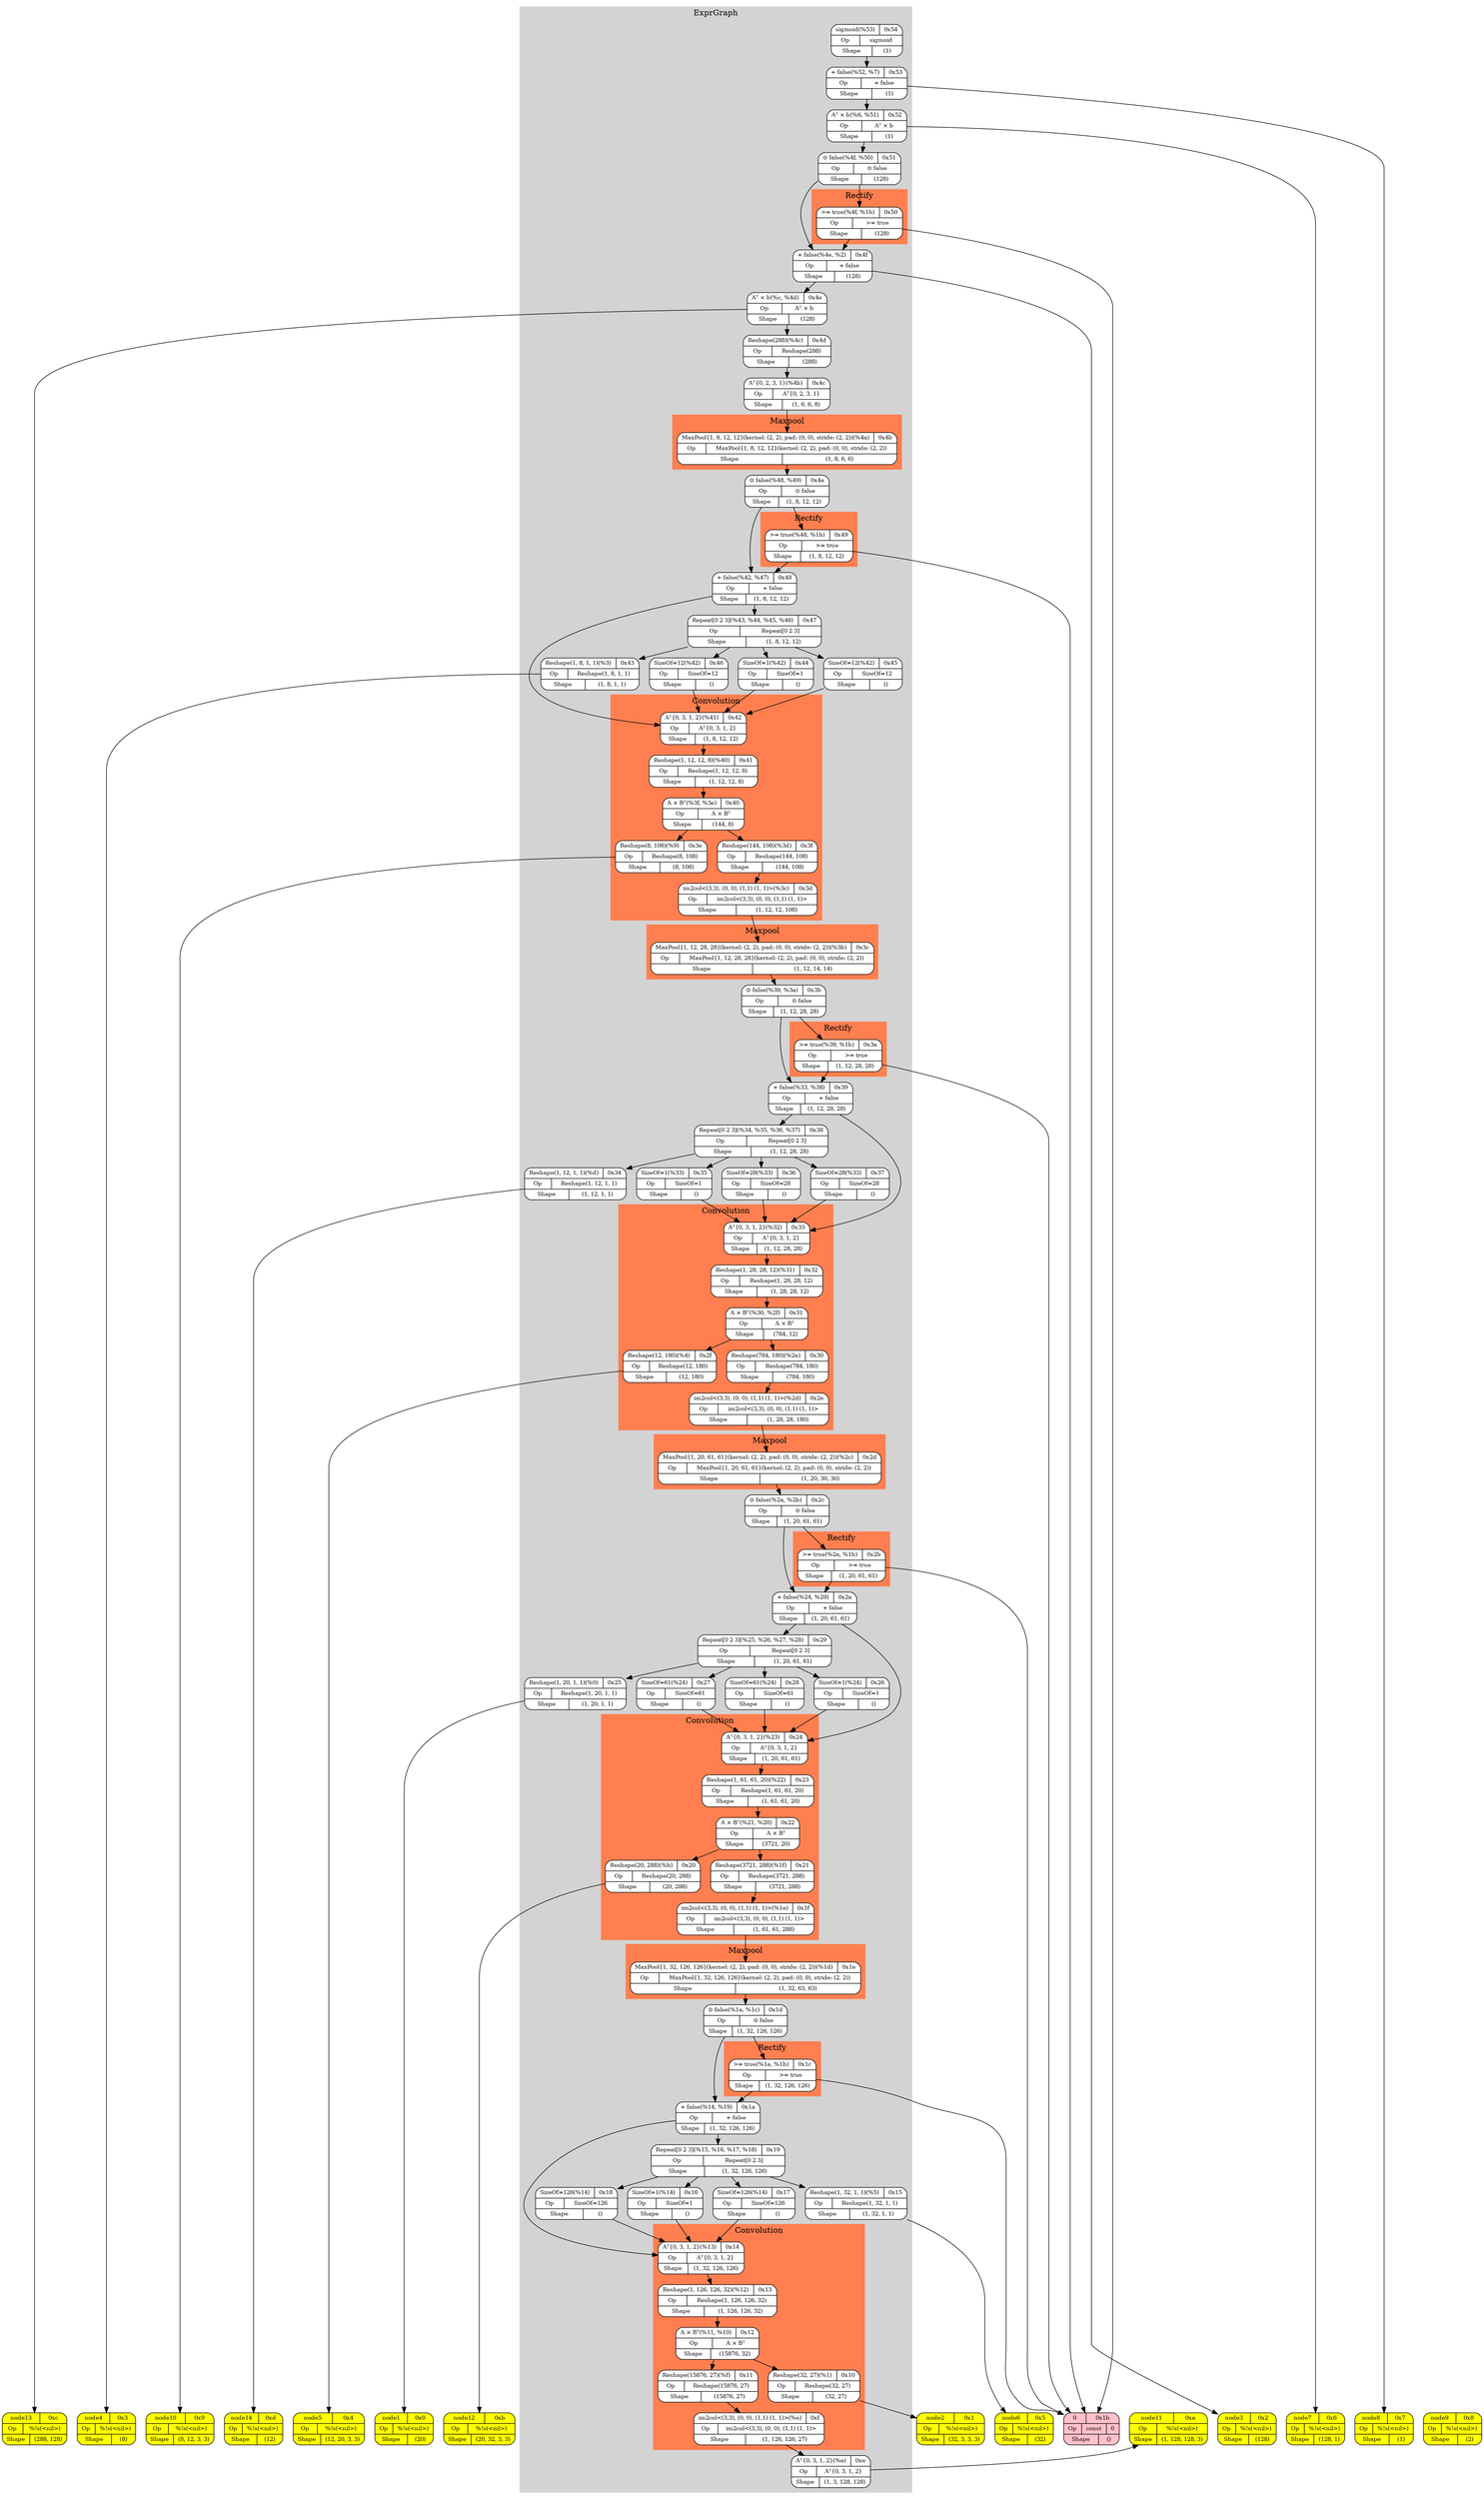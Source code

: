 strict digraph {
	graph [
		rankdir=TB
	];
	node [
		style=rounded
		fontsize=10
		shape=none
	];

	subgraph cluster_ExprGraph {
		graph [
			label=ExprGraph
			color=lightgray
			style=filled
			nodeset=0.5
			ranksep="1.2 equally"
		];
		node [
			style="rounded,filled"
			fillcolor=white
			shape=Mrecord
		];

	}
	subgraph Constants {
		graph [
			label=Constants
			rank="max"
		];
		node [
			style="rounded,filled"
			shape=record
			fillcolor=pink
		];

		// Node definitions.
		Node_0xc00035d960 [
			id="0xc00035d960"
			shape=Mrecord
			label="{{0|0x1b}|{Op|const| 0}|{Shape|()}}"
		];
	}
	subgraph Inputs {
		graph [
			label=Inputs
			rank="max"
		];
		node [
			style="rounded,filled"
			shape=record
			fillcolor=yellow
		];

		// Node definitions.
		Node_0xc00035c000 [
			id="0xc00035c000"
			shape=Mrecord
			label="{{node1|0x0}|{Op|%!s(&lt;nil&gt;)}|{Shape|(20)}}"
		];
		Node_0xc00035c0e0 [
			id="0xc00035c0e0"
			shape=Mrecord
			label="{{node2|0x1}|{Op|%!s(&lt;nil&gt;)}|{Shape|(32, 3, 3, 3)}}"
		];
		Node_0xc00035c1c0 [
			id="0xc00035c1c0"
			shape=Mrecord
			label="{{node3|0x2}|{Op|%!s(&lt;nil&gt;)}|{Shape|(128)}}"
		];
		Node_0xc00035c2a0 [
			id="0xc00035c2a0"
			shape=Mrecord
			label="{{node4|0x3}|{Op|%!s(&lt;nil&gt;)}|{Shape|(8)}}"
		];
		Node_0xc00035c380 [
			id="0xc00035c380"
			shape=Mrecord
			label="{{node5|0x4}|{Op|%!s(&lt;nil&gt;)}|{Shape|(12, 20, 3, 3)}}"
		];
		Node_0xc00035c460 [
			id="0xc00035c460"
			shape=Mrecord
			label="{{node6|0x5}|{Op|%!s(&lt;nil&gt;)}|{Shape|(32)}}"
		];
		Node_0xc00035c540 [
			id="0xc00035c540"
			shape=Mrecord
			label="{{node7|0x6}|{Op|%!s(&lt;nil&gt;)}|{Shape|(128, 1)}}"
		];
		Node_0xc00035c620 [
			id="0xc00035c620"
			shape=Mrecord
			label="{{node8|0x7}|{Op|%!s(&lt;nil&gt;)}|{Shape|(1)}}"
		];
		Node_0xc00035c700 [
			id="0xc00035c700"
			shape=Mrecord
			label="{{node9|0x8}|{Op|%!s(&lt;nil&gt;)}|{Shape|(2)}}"
		];
		Node_0xc00035c8c0 [
			id="0xc00035c8c0"
			shape=Mrecord
			label="{{node10|0x9}|{Op|%!s(&lt;nil&gt;)}|{Shape|(8, 12, 3, 3)}}"
		];
		Node_0xc00035c9a0 [
			id="0xc00035c9a0"
			shape=Mrecord
			label="{{node11|0xa}|{Op|%!s(&lt;nil&gt;)}|{Shape|(1, 128, 128, 3)}}"
		];
		Node_0xc00035ca80 [
			id="0xc00035ca80"
			shape=Mrecord
			label="{{node12|0xb}|{Op|%!s(&lt;nil&gt;)}|{Shape|(20, 32, 3, 3)}}"
		];
		Node_0xc00035cb60 [
			id="0xc00035cb60"
			shape=Mrecord
			label="{{node13|0xc}|{Op|%!s(&lt;nil&gt;)}|{Shape|(288, 128)}}"
		];
		Node_0xc00035cc40 [
			id="0xc00035cc40"
			shape=Mrecord
			label="{{node14|0xd}|{Op|%!s(&lt;nil&gt;)}|{Shape|(12)}}"
		];
	}
	subgraph cluster_ExprGraph {
		graph [
			label=ExprGraph
			color=lightgray
			style=filled
			nodeset=0.5
			ranksep="1.2 equally"
		];
		node [
			style="rounded,filled"
			fillcolor=white
			shape=Mrecord
		];

		subgraph cluster_Convolution9 {
			graph [
				label=Convolution
				color=coral
				style=filled
				nodeset=0.5
				ranksep="1.2 equally"
			];
			node [
				style="rounded,filled"
				fillcolor=white
				shape=Mrecord
			];

			// Node definitions.
			Node_0xc00047a0e0 [
				id="0xc00047a0e0"
				shape=Mrecord
				label="{{im2col&lt;(3,3), (0, 0), (1,1) (1, 1)&gt;(%1e)|0x1f}|{Op|im2col&lt;(3,3), (0, 0), (1,1) (1, 1)&gt;}|{Shape|(1, 61, 61, 288)}}"
			];
			Node_0xc00047a1c0 [
				id="0xc00047a1c0"
				shape=Mrecord
				label="{{Reshape(20, 288)(%b)|0x20}|{Op|Reshape(20, 288)}|{Shape|(20, 288)}}"
			];
			Node_0xc00047a2a0 [
				id="0xc00047a2a0"
				shape=Mrecord
				label="{{Reshape(3721, 288)(%1f)|0x21}|{Op|Reshape(3721, 288)}|{Shape|(3721, 288)}}"
			];
			Node_0xc0000ce000 [
				id="0xc0000ce000"
				shape=Mrecord
				label="{{A × Bᵀ(%21, %20)|0x22}|{Op|A × Bᵀ}|{Shape|(3721, 20)}}"
			];
			Node_0xc0000ce0e0 [
				id="0xc0000ce0e0"
				shape=Mrecord
				label="{{Reshape(1, 61, 61, 20)(%22)|0x23}|{Op|Reshape(1, 61, 61, 20)}|{Shape|(1, 61, 61, 20)}}"
			];
			Node_0xc0000ceee0 [
				id="0xc0000ceee0"
				shape=Mrecord
				label="{{Aᵀ&#123;0, 3, 1, 2&#125;(%23)|0x24}|{Op|Aᵀ&#123;0, 3, 1, 2&#125;}|{Shape|(1, 20, 61, 61)}}"
			];
		}
		subgraph cluster_Convolution15 {
			graph [
				label=Convolution
				color=coral
				style=filled
				nodeset=0.5
				ranksep="1.2 equally"
			];
			node [
				style="rounded,filled"
				fillcolor=white
				shape=Mrecord
			];

			// Node definitions.
			Node_0xc00047a380 [
				id="0xc00047a380"
				shape=Mrecord
				label="{{im2col&lt;(3,3), (0, 0), (1,1) (1, 1)&gt;(%3c)|0x3d}|{Op|im2col&lt;(3,3), (0, 0), (1,1) (1, 1)&gt;}|{Shape|(1, 12, 12, 108)}}"
			];
			Node_0xc00047a460 [
				id="0xc00047a460"
				shape=Mrecord
				label="{{Reshape(8, 108)(%9)|0x3e}|{Op|Reshape(8, 108)}|{Shape|(8, 108)}}"
			];
			Node_0xc00047a540 [
				id="0xc00047a540"
				shape=Mrecord
				label="{{Reshape(144, 108)(%3d)|0x3f}|{Op|Reshape(144, 108)}|{Shape|(144, 108)}}"
			];
			Node_0xc00047a620 [
				id="0xc00047a620"
				shape=Mrecord
				label="{{A × Bᵀ(%3f, %3e)|0x40}|{Op|A × Bᵀ}|{Shape|(144, 8)}}"
			];
			Node_0xc00047a700 [
				id="0xc00047a700"
				shape=Mrecord
				label="{{Reshape(1, 12, 12, 8)(%40)|0x41}|{Op|Reshape(1, 12, 12, 8)}|{Shape|(1, 12, 12, 8)}}"
			];
			Node_0xc00047a7e0 [
				id="0xc00047a7e0"
				shape=Mrecord
				label="{{Aᵀ&#123;0, 3, 1, 2&#125;(%41)|0x42}|{Op|Aᵀ&#123;0, 3, 1, 2&#125;}|{Shape|(1, 8, 12, 12)}}"
			];
		}
		subgraph cluster_Convolution6 {
			graph [
				label=Convolution
				color=coral
				style=filled
				nodeset=0.5
				ranksep="1.2 equally"
			];
			node [
				style="rounded,filled"
				fillcolor=white
				shape=Mrecord
			];

			// Node definitions.
			Node_0xc00035ce00 [
				id="0xc00035ce00"
				shape=Mrecord
				label="{{im2col&lt;(3,3), (0, 0), (1,1) (1, 1)&gt;(%e)|0xf}|{Op|im2col&lt;(3,3), (0, 0), (1,1) (1, 1)&gt;}|{Shape|(1, 126, 126, 27)}}"
			];
			Node_0xc00035cee0 [
				id="0xc00035cee0"
				shape=Mrecord
				label="{{Reshape(32, 27)(%1)|0x10}|{Op|Reshape(32, 27)}|{Shape|(32, 27)}}"
			];
			Node_0xc00035cfc0 [
				id="0xc00035cfc0"
				shape=Mrecord
				label="{{Reshape(15876, 27)(%f)|0x11}|{Op|Reshape(15876, 27)}|{Shape|(15876, 27)}}"
			];
			Node_0xc00035d0a0 [
				id="0xc00035d0a0"
				shape=Mrecord
				label="{{A × Bᵀ(%11, %10)|0x12}|{Op|A × Bᵀ}|{Shape|(15876, 32)}}"
			];
			Node_0xc00035d180 [
				id="0xc00035d180"
				shape=Mrecord
				label="{{Reshape(1, 126, 126, 32)(%12)|0x13}|{Op|Reshape(1, 126, 126, 32)}|{Shape|(1, 126, 126, 32)}}"
			];
			Node_0xc00035d260 [
				id="0xc00035d260"
				shape=Mrecord
				label="{{Aᵀ&#123;0, 3, 1, 2&#125;(%13)|0x14}|{Op|Aᵀ&#123;0, 3, 1, 2&#125;}|{Shape|(1, 32, 126, 126)}}"
			];
		}
		subgraph cluster_Convolution12 {
			graph [
				label=Convolution
				color=coral
				style=filled
				nodeset=0.5
				ranksep="1.2 equally"
			];
			node [
				style="rounded,filled"
				fillcolor=white
				shape=Mrecord
			];

			// Node definitions.
			Node_0xc0000cf7a0 [
				id="0xc0000cf7a0"
				shape=Mrecord
				label="{{im2col&lt;(3,3), (0, 0), (1,1) (1, 1)&gt;(%2d)|0x2e}|{Op|im2col&lt;(3,3), (0, 0), (1,1) (1, 1)&gt;}|{Shape|(1, 28, 28, 180)}}"
			];
			Node_0xc0000cf880 [
				id="0xc0000cf880"
				shape=Mrecord
				label="{{Reshape(12, 180)(%4)|0x2f}|{Op|Reshape(12, 180)}|{Shape|(12, 180)}}"
			];
			Node_0xc0000cf960 [
				id="0xc0000cf960"
				shape=Mrecord
				label="{{Reshape(784, 180)(%2e)|0x30}|{Op|Reshape(784, 180)}|{Shape|(784, 180)}}"
			];
			Node_0xc0000cfa40 [
				id="0xc0000cfa40"
				shape=Mrecord
				label="{{A × Bᵀ(%30, %2f)|0x31}|{Op|A × Bᵀ}|{Shape|(784, 12)}}"
			];
			Node_0xc0000cfb20 [
				id="0xc0000cfb20"
				shape=Mrecord
				label="{{Reshape(1, 28, 28, 12)(%31)|0x32}|{Op|Reshape(1, 28, 28, 12)}|{Shape|(1, 28, 28, 12)}}"
			];
			Node_0xc0000cfc00 [
				id="0xc0000cfc00"
				shape=Mrecord
				label="{{Aᵀ&#123;0, 3, 1, 2&#125;(%32)|0x33}|{Op|Aᵀ&#123;0, 3, 1, 2&#125;}|{Shape|(1, 12, 28, 28)}}"
			];
		}
		subgraph cluster_Rectify18 {
			graph [
				label=Rectify
				color=coral
				style=filled
				nodeset=0.5
				ranksep="1.2 equally"
			];
			node [
				style="rounded,filled"
				fillcolor=white
				shape=Mrecord
			];

			// Node definitions.
			Node_0xc00047b420 [
				id="0xc00047b420"
				shape=Mrecord
				label="{{&gt;= true(%4f, %1b)|0x50}|{Op|&gt;= true}|{Shape|(128)}}"
			];
		}
		subgraph cluster_Maxpool11 {
			graph [
				label=Maxpool
				color=coral
				style=filled
				nodeset=0.5
				ranksep="1.2 equally"
			];
			node [
				style="rounded,filled"
				fillcolor=white
				shape=Mrecord
			];

			// Node definitions.
			Node_0xc0000cf6c0 [
				id="0xc0000cf6c0"
				shape=Mrecord
				label="{{MaxPool&#123;1, 20, 61, 61&#125;(kernel: (2, 2), pad: (0, 0), stride: (2, 2))(%2c)|0x2d}|{Op|MaxPool&#123;1, 20, 61, 61&#125;(kernel: (2, 2), pad: (0, 0), stride: (2, 2))}|{Shape|(1, 20, 30, 30)}}"
			];
		}
		subgraph cluster_Rectify16 {
			graph [
				label=Rectify
				color=coral
				style=filled
				nodeset=0.5
				ranksep="1.2 equally"
			];
			node [
				style="rounded,filled"
				fillcolor=white
				shape=Mrecord
			];

			// Node definitions.
			Node_0xc00047ae00 [
				id="0xc00047ae00"
				shape=Mrecord
				label="{{&gt;= true(%48, %1b)|0x49}|{Op|&gt;= true}|{Shape|(1, 8, 12, 12)}}"
			];
		}
		subgraph cluster_Rectify10 {
			graph [
				label=Rectify
				color=coral
				style=filled
				nodeset=0.5
				ranksep="1.2 equally"
			];
			node [
				style="rounded,filled"
				fillcolor=white
				shape=Mrecord
			];

			// Node definitions.
			Node_0xc0000cf500 [
				id="0xc0000cf500"
				shape=Mrecord
				label="{{&gt;= true(%2a, %1b)|0x2b}|{Op|&gt;= true}|{Shape|(1, 20, 61, 61)}}"
			];
		}
		subgraph cluster_Rectify13 {
			graph [
				label=Rectify
				color=coral
				style=filled
				nodeset=0.5
				ranksep="1.2 equally"
			];
			node [
				style="rounded,filled"
				fillcolor=white
				shape=Mrecord
			];

			// Node definitions.
			Node_0xc00035dce0 [
				id="0xc00035dce0"
				shape=Mrecord
				label="{{&gt;= true(%39, %1b)|0x3a}|{Op|&gt;= true}|{Shape|(1, 12, 28, 28)}}"
			];
		}
		subgraph cluster_Maxpool14 {
			graph [
				label=Maxpool
				color=coral
				style=filled
				nodeset=0.5
				ranksep="1.2 equally"
			];
			node [
				style="rounded,filled"
				fillcolor=white
				shape=Mrecord
			];

			// Node definitions.
			Node_0xc00035dea0 [
				id="0xc00035dea0"
				shape=Mrecord
				label="{{MaxPool&#123;1, 12, 28, 28&#125;(kernel: (2, 2), pad: (0, 0), stride: (2, 2))(%3b)|0x3c}|{Op|MaxPool&#123;1, 12, 28, 28&#125;(kernel: (2, 2), pad: (0, 0), stride: (2, 2))}|{Shape|(1, 12, 14, 14)}}"
			];
		}
		subgraph cluster_Maxpool17 {
			graph [
				label=Maxpool
				color=coral
				style=filled
				nodeset=0.5
				ranksep="1.2 equally"
			];
			node [
				style="rounded,filled"
				fillcolor=white
				shape=Mrecord
			];

			// Node definitions.
			Node_0xc00047afc0 [
				id="0xc00047afc0"
				shape=Mrecord
				label="{{MaxPool&#123;1, 8, 12, 12&#125;(kernel: (2, 2), pad: (0, 0), stride: (2, 2))(%4a)|0x4b}|{Op|MaxPool&#123;1, 8, 12, 12&#125;(kernel: (2, 2), pad: (0, 0), stride: (2, 2))}|{Shape|(1, 8, 6, 6)}}"
			];
		}
		subgraph cluster_Rectify7 {
			graph [
				label=Rectify
				color=coral
				style=filled
				nodeset=0.5
				ranksep="1.2 equally"
			];
			node [
				style="rounded,filled"
				fillcolor=white
				shape=Mrecord
			];

			// Node definitions.
			Node_0xc00035d880 [
				id="0xc00035d880"
				shape=Mrecord
				label="{{&gt;= true(%1a, %1b)|0x1c}|{Op|&gt;= true}|{Shape|(1, 32, 126, 126)}}"
			];
		}
		subgraph cluster_Maxpool8 {
			graph [
				label=Maxpool
				color=coral
				style=filled
				nodeset=0.5
				ranksep="1.2 equally"
			];
			node [
				style="rounded,filled"
				fillcolor=white
				shape=Mrecord
			];

			// Node definitions.
			Node_0xc00047a000 [
				id="0xc00047a000"
				shape=Mrecord
				label="{{MaxPool&#123;1, 32, 126, 126&#125;(kernel: (2, 2), pad: (0, 0), stride: (2, 2))(%1d)|0x1e}|{Op|MaxPool&#123;1, 32, 126, 126&#125;(kernel: (2, 2), pad: (0, 0), stride: (2, 2))}|{Shape|(1, 32, 63, 63)}}"
			];
		}
		// Node definitions.
		Node_0xc00035cd20 [
			id="0xc00035cd20"
			shape=Mrecord
			label="{{Aᵀ&#123;0, 3, 1, 2&#125;(%a)|0xe}|{Op|Aᵀ&#123;0, 3, 1, 2&#125;}|{Shape|(1, 3, 128, 128)}}"
		];
		Node_0xc00035ce00 [
			id="0xc00035ce00"
			shape=Mrecord
			label="{{im2col&lt;(3,3), (0, 0), (1,1) (1, 1)&gt;(%e)|0xf}|{Op|im2col&lt;(3,3), (0, 0), (1,1) (1, 1)&gt;}|{Shape|(1, 126, 126, 27)}}"
		];
		Node_0xc00035cee0 [
			id="0xc00035cee0"
			shape=Mrecord
			label="{{Reshape(32, 27)(%1)|0x10}|{Op|Reshape(32, 27)}|{Shape|(32, 27)}}"
		];
		Node_0xc00035cfc0 [
			id="0xc00035cfc0"
			shape=Mrecord
			label="{{Reshape(15876, 27)(%f)|0x11}|{Op|Reshape(15876, 27)}|{Shape|(15876, 27)}}"
		];
		Node_0xc00035d0a0 [
			id="0xc00035d0a0"
			shape=Mrecord
			label="{{A × Bᵀ(%11, %10)|0x12}|{Op|A × Bᵀ}|{Shape|(15876, 32)}}"
		];
		Node_0xc00035d180 [
			id="0xc00035d180"
			shape=Mrecord
			label="{{Reshape(1, 126, 126, 32)(%12)|0x13}|{Op|Reshape(1, 126, 126, 32)}|{Shape|(1, 126, 126, 32)}}"
		];
		Node_0xc00035d260 [
			id="0xc00035d260"
			shape=Mrecord
			label="{{Aᵀ&#123;0, 3, 1, 2&#125;(%13)|0x14}|{Op|Aᵀ&#123;0, 3, 1, 2&#125;}|{Shape|(1, 32, 126, 126)}}"
		];
		Node_0xc00035d340 [
			id="0xc00035d340"
			shape=Mrecord
			label="{{Reshape(1, 32, 1, 1)(%5)|0x15}|{Op|Reshape(1, 32, 1, 1)}|{Shape|(1, 32, 1, 1)}}"
		];
		Node_0xc00035d420 [
			id="0xc00035d420"
			shape=Mrecord
			label="{{SizeOf=1(%14)|0x16}|{Op|SizeOf=1}|{Shape|()}}"
		];
		Node_0xc00035d500 [
			id="0xc00035d500"
			shape=Mrecord
			label="{{SizeOf=126(%14)|0x17}|{Op|SizeOf=126}|{Shape|()}}"
		];
		Node_0xc00035d5e0 [
			id="0xc00035d5e0"
			shape=Mrecord
			label="{{SizeOf=126(%14)|0x18}|{Op|SizeOf=126}|{Shape|()}}"
		];
		Node_0xc00035d6c0 [
			id="0xc00035d6c0"
			shape=Mrecord
			label="{{Repeat[0 2 3](%15, %16, %17, %18)|0x19}|{Op|Repeat[0 2 3]}|{Shape|(1, 32, 126, 126)}}"
		];
		Node_0xc00035d7a0 [
			id="0xc00035d7a0"
			shape=Mrecord
			label="{{+ false(%14, %19)|0x1a}|{Op|+ false}|{Shape|(1, 32, 126, 126)}}"
		];
		Node_0xc00035d880 [
			id="0xc00035d880"
			shape=Mrecord
			label="{{&gt;= true(%1a, %1b)|0x1c}|{Op|&gt;= true}|{Shape|(1, 32, 126, 126)}}"
		];
		Node_0xc00035da40 [
			id="0xc00035da40"
			shape=Mrecord
			label="{{⊙ false(%1a, %1c)|0x1d}|{Op|⊙ false}|{Shape|(1, 32, 126, 126)}}"
		];
		Node_0xc00047a000 [
			id="0xc00047a000"
			shape=Mrecord
			label="{{MaxPool&#123;1, 32, 126, 126&#125;(kernel: (2, 2), pad: (0, 0), stride: (2, 2))(%1d)|0x1e}|{Op|MaxPool&#123;1, 32, 126, 126&#125;(kernel: (2, 2), pad: (0, 0), stride: (2, 2))}|{Shape|(1, 32, 63, 63)}}"
		];
		Node_0xc00047a0e0 [
			id="0xc00047a0e0"
			shape=Mrecord
			label="{{im2col&lt;(3,3), (0, 0), (1,1) (1, 1)&gt;(%1e)|0x1f}|{Op|im2col&lt;(3,3), (0, 0), (1,1) (1, 1)&gt;}|{Shape|(1, 61, 61, 288)}}"
		];
		Node_0xc00047a1c0 [
			id="0xc00047a1c0"
			shape=Mrecord
			label="{{Reshape(20, 288)(%b)|0x20}|{Op|Reshape(20, 288)}|{Shape|(20, 288)}}"
		];
		Node_0xc00047a2a0 [
			id="0xc00047a2a0"
			shape=Mrecord
			label="{{Reshape(3721, 288)(%1f)|0x21}|{Op|Reshape(3721, 288)}|{Shape|(3721, 288)}}"
		];
		Node_0xc0000ce000 [
			id="0xc0000ce000"
			shape=Mrecord
			label="{{A × Bᵀ(%21, %20)|0x22}|{Op|A × Bᵀ}|{Shape|(3721, 20)}}"
		];
		Node_0xc0000ce0e0 [
			id="0xc0000ce0e0"
			shape=Mrecord
			label="{{Reshape(1, 61, 61, 20)(%22)|0x23}|{Op|Reshape(1, 61, 61, 20)}|{Shape|(1, 61, 61, 20)}}"
		];
		Node_0xc0000ceee0 [
			id="0xc0000ceee0"
			shape=Mrecord
			label="{{Aᵀ&#123;0, 3, 1, 2&#125;(%23)|0x24}|{Op|Aᵀ&#123;0, 3, 1, 2&#125;}|{Shape|(1, 20, 61, 61)}}"
		];
		Node_0xc0000cefc0 [
			id="0xc0000cefc0"
			shape=Mrecord
			label="{{Reshape(1, 20, 1, 1)(%0)|0x25}|{Op|Reshape(1, 20, 1, 1)}|{Shape|(1, 20, 1, 1)}}"
		];
		Node_0xc0000cf0a0 [
			id="0xc0000cf0a0"
			shape=Mrecord
			label="{{SizeOf=1(%24)|0x26}|{Op|SizeOf=1}|{Shape|()}}"
		];
		Node_0xc0000cf180 [
			id="0xc0000cf180"
			shape=Mrecord
			label="{{SizeOf=61(%24)|0x27}|{Op|SizeOf=61}|{Shape|()}}"
		];
		Node_0xc0000cf260 [
			id="0xc0000cf260"
			shape=Mrecord
			label="{{SizeOf=61(%24)|0x28}|{Op|SizeOf=61}|{Shape|()}}"
		];
		Node_0xc0000cf340 [
			id="0xc0000cf340"
			shape=Mrecord
			label="{{Repeat[0 2 3](%25, %26, %27, %28)|0x29}|{Op|Repeat[0 2 3]}|{Shape|(1, 20, 61, 61)}}"
		];
		Node_0xc0000cf420 [
			id="0xc0000cf420"
			shape=Mrecord
			label="{{+ false(%24, %29)|0x2a}|{Op|+ false}|{Shape|(1, 20, 61, 61)}}"
		];
		Node_0xc0000cf500 [
			id="0xc0000cf500"
			shape=Mrecord
			label="{{&gt;= true(%2a, %1b)|0x2b}|{Op|&gt;= true}|{Shape|(1, 20, 61, 61)}}"
		];
		Node_0xc0000cf5e0 [
			id="0xc0000cf5e0"
			shape=Mrecord
			label="{{⊙ false(%2a, %2b)|0x2c}|{Op|⊙ false}|{Shape|(1, 20, 61, 61)}}"
		];
		Node_0xc0000cf6c0 [
			id="0xc0000cf6c0"
			shape=Mrecord
			label="{{MaxPool&#123;1, 20, 61, 61&#125;(kernel: (2, 2), pad: (0, 0), stride: (2, 2))(%2c)|0x2d}|{Op|MaxPool&#123;1, 20, 61, 61&#125;(kernel: (2, 2), pad: (0, 0), stride: (2, 2))}|{Shape|(1, 20, 30, 30)}}"
		];
		Node_0xc0000cf7a0 [
			id="0xc0000cf7a0"
			shape=Mrecord
			label="{{im2col&lt;(3,3), (0, 0), (1,1) (1, 1)&gt;(%2d)|0x2e}|{Op|im2col&lt;(3,3), (0, 0), (1,1) (1, 1)&gt;}|{Shape|(1, 28, 28, 180)}}"
		];
		Node_0xc0000cf880 [
			id="0xc0000cf880"
			shape=Mrecord
			label="{{Reshape(12, 180)(%4)|0x2f}|{Op|Reshape(12, 180)}|{Shape|(12, 180)}}"
		];
		Node_0xc0000cf960 [
			id="0xc0000cf960"
			shape=Mrecord
			label="{{Reshape(784, 180)(%2e)|0x30}|{Op|Reshape(784, 180)}|{Shape|(784, 180)}}"
		];
		Node_0xc0000cfa40 [
			id="0xc0000cfa40"
			shape=Mrecord
			label="{{A × Bᵀ(%30, %2f)|0x31}|{Op|A × Bᵀ}|{Shape|(784, 12)}}"
		];
		Node_0xc0000cfb20 [
			id="0xc0000cfb20"
			shape=Mrecord
			label="{{Reshape(1, 28, 28, 12)(%31)|0x32}|{Op|Reshape(1, 28, 28, 12)}|{Shape|(1, 28, 28, 12)}}"
		];
		Node_0xc0000cfc00 [
			id="0xc0000cfc00"
			shape=Mrecord
			label="{{Aᵀ&#123;0, 3, 1, 2&#125;(%32)|0x33}|{Op|Aᵀ&#123;0, 3, 1, 2&#125;}|{Shape|(1, 12, 28, 28)}}"
		];
		Node_0xc0000cfce0 [
			id="0xc0000cfce0"
			shape=Mrecord
			label="{{Reshape(1, 12, 1, 1)(%d)|0x34}|{Op|Reshape(1, 12, 1, 1)}|{Shape|(1, 12, 1, 1)}}"
		];
		Node_0xc0000cfdc0 [
			id="0xc0000cfdc0"
			shape=Mrecord
			label="{{SizeOf=1(%33)|0x35}|{Op|SizeOf=1}|{Shape|()}}"
		];
		Node_0xc0000cfea0 [
			id="0xc0000cfea0"
			shape=Mrecord
			label="{{SizeOf=28(%33)|0x36}|{Op|SizeOf=28}|{Shape|()}}"
		];
		Node_0xc00035c7e0 [
			id="0xc00035c7e0"
			shape=Mrecord
			label="{{SizeOf=28(%33)|0x37}|{Op|SizeOf=28}|{Shape|()}}"
		];
		Node_0xc00035db20 [
			id="0xc00035db20"
			shape=Mrecord
			label="{{Repeat[0 2 3](%34, %35, %36, %37)|0x38}|{Op|Repeat[0 2 3]}|{Shape|(1, 12, 28, 28)}}"
		];
		Node_0xc00035dc00 [
			id="0xc00035dc00"
			shape=Mrecord
			label="{{+ false(%33, %38)|0x39}|{Op|+ false}|{Shape|(1, 12, 28, 28)}}"
		];
		Node_0xc00035dce0 [
			id="0xc00035dce0"
			shape=Mrecord
			label="{{&gt;= true(%39, %1b)|0x3a}|{Op|&gt;= true}|{Shape|(1, 12, 28, 28)}}"
		];
		Node_0xc00035ddc0 [
			id="0xc00035ddc0"
			shape=Mrecord
			label="{{⊙ false(%39, %3a)|0x3b}|{Op|⊙ false}|{Shape|(1, 12, 28, 28)}}"
		];
		Node_0xc00035dea0 [
			id="0xc00035dea0"
			shape=Mrecord
			label="{{MaxPool&#123;1, 12, 28, 28&#125;(kernel: (2, 2), pad: (0, 0), stride: (2, 2))(%3b)|0x3c}|{Op|MaxPool&#123;1, 12, 28, 28&#125;(kernel: (2, 2), pad: (0, 0), stride: (2, 2))}|{Shape|(1, 12, 14, 14)}}"
		];
		Node_0xc00047a380 [
			id="0xc00047a380"
			shape=Mrecord
			label="{{im2col&lt;(3,3), (0, 0), (1,1) (1, 1)&gt;(%3c)|0x3d}|{Op|im2col&lt;(3,3), (0, 0), (1,1) (1, 1)&gt;}|{Shape|(1, 12, 12, 108)}}"
		];
		Node_0xc00047a460 [
			id="0xc00047a460"
			shape=Mrecord
			label="{{Reshape(8, 108)(%9)|0x3e}|{Op|Reshape(8, 108)}|{Shape|(8, 108)}}"
		];
		Node_0xc00047a540 [
			id="0xc00047a540"
			shape=Mrecord
			label="{{Reshape(144, 108)(%3d)|0x3f}|{Op|Reshape(144, 108)}|{Shape|(144, 108)}}"
		];
		Node_0xc00047a620 [
			id="0xc00047a620"
			shape=Mrecord
			label="{{A × Bᵀ(%3f, %3e)|0x40}|{Op|A × Bᵀ}|{Shape|(144, 8)}}"
		];
		Node_0xc00047a700 [
			id="0xc00047a700"
			shape=Mrecord
			label="{{Reshape(1, 12, 12, 8)(%40)|0x41}|{Op|Reshape(1, 12, 12, 8)}|{Shape|(1, 12, 12, 8)}}"
		];
		Node_0xc00047a7e0 [
			id="0xc00047a7e0"
			shape=Mrecord
			label="{{Aᵀ&#123;0, 3, 1, 2&#125;(%41)|0x42}|{Op|Aᵀ&#123;0, 3, 1, 2&#125;}|{Shape|(1, 8, 12, 12)}}"
		];
		Node_0xc00047a8c0 [
			id="0xc00047a8c0"
			shape=Mrecord
			label="{{Reshape(1, 8, 1, 1)(%3)|0x43}|{Op|Reshape(1, 8, 1, 1)}|{Shape|(1, 8, 1, 1)}}"
		];
		Node_0xc00047a9a0 [
			id="0xc00047a9a0"
			shape=Mrecord
			label="{{SizeOf=1(%42)|0x44}|{Op|SizeOf=1}|{Shape|()}}"
		];
		Node_0xc00047aa80 [
			id="0xc00047aa80"
			shape=Mrecord
			label="{{SizeOf=12(%42)|0x45}|{Op|SizeOf=12}|{Shape|()}}"
		];
		Node_0xc00047ab60 [
			id="0xc00047ab60"
			shape=Mrecord
			label="{{SizeOf=12(%42)|0x46}|{Op|SizeOf=12}|{Shape|()}}"
		];
		Node_0xc00047ac40 [
			id="0xc00047ac40"
			shape=Mrecord
			label="{{Repeat[0 2 3](%43, %44, %45, %46)|0x47}|{Op|Repeat[0 2 3]}|{Shape|(1, 8, 12, 12)}}"
		];
		Node_0xc00047ad20 [
			id="0xc00047ad20"
			shape=Mrecord
			label="{{+ false(%42, %47)|0x48}|{Op|+ false}|{Shape|(1, 8, 12, 12)}}"
		];
		Node_0xc00047ae00 [
			id="0xc00047ae00"
			shape=Mrecord
			label="{{&gt;= true(%48, %1b)|0x49}|{Op|&gt;= true}|{Shape|(1, 8, 12, 12)}}"
		];
		Node_0xc00047aee0 [
			id="0xc00047aee0"
			shape=Mrecord
			label="{{⊙ false(%48, %49)|0x4a}|{Op|⊙ false}|{Shape|(1, 8, 12, 12)}}"
		];
		Node_0xc00047afc0 [
			id="0xc00047afc0"
			shape=Mrecord
			label="{{MaxPool&#123;1, 8, 12, 12&#125;(kernel: (2, 2), pad: (0, 0), stride: (2, 2))(%4a)|0x4b}|{Op|MaxPool&#123;1, 8, 12, 12&#125;(kernel: (2, 2), pad: (0, 0), stride: (2, 2))}|{Shape|(1, 8, 6, 6)}}"
		];
		Node_0xc00047b0a0 [
			id="0xc00047b0a0"
			shape=Mrecord
			label="{{Aᵀ&#123;0, 2, 3, 1&#125;(%4b)|0x4c}|{Op|Aᵀ&#123;0, 2, 3, 1&#125;}|{Shape|(1, 6, 6, 8)}}"
		];
		Node_0xc00047b180 [
			id="0xc00047b180"
			shape=Mrecord
			label="{{Reshape(288)(%4c)|0x4d}|{Op|Reshape(288)}|{Shape|(288)}}"
		];
		Node_0xc00047b260 [
			id="0xc00047b260"
			shape=Mrecord
			label="{{Aᵀ × b(%c, %4d)|0x4e}|{Op|Aᵀ × b}|{Shape|(128)}}"
		];
		Node_0xc00047b340 [
			id="0xc00047b340"
			shape=Mrecord
			label="{{+ false(%4e, %2)|0x4f}|{Op|+ false}|{Shape|(128)}}"
		];
		Node_0xc00047b420 [
			id="0xc00047b420"
			shape=Mrecord
			label="{{&gt;= true(%4f, %1b)|0x50}|{Op|&gt;= true}|{Shape|(128)}}"
		];
		Node_0xc00047b500 [
			id="0xc00047b500"
			shape=Mrecord
			label="{{⊙ false(%4f, %50)|0x51}|{Op|⊙ false}|{Shape|(128)}}"
		];
		Node_0xc00047b5e0 [
			id="0xc00047b5e0"
			shape=Mrecord
			label="{{Aᵀ × b(%6, %51)|0x52}|{Op|Aᵀ × b}|{Shape|(1)}}"
		];
		Node_0xc00047b6c0 [
			id="0xc00047b6c0"
			shape=Mrecord
			label="{{+ false(%52, %7)|0x53}|{Op|+ false}|{Shape|(1)}}"
		];
		Node_0xc00047b7a0 [
			id="0xc00047b7a0"
			shape=Mrecord
			label="{{sigmoid(%53)|0x54}|{Op|sigmoid}|{Shape|(1)}}"
		];
	}
	// Node definitions.
	Node_0xc00035c000 [
		id="0xc00035c000"
		shape=Mrecord
		label="{{node1|0x0}|{Op|%!s(&lt;nil&gt;)}|{Shape|(20)}}"
	];
	Node_0xc00035c0e0 [
		id="0xc00035c0e0"
		shape=Mrecord
		label="{{node2|0x1}|{Op|%!s(&lt;nil&gt;)}|{Shape|(32, 3, 3, 3)}}"
	];
	Node_0xc00035c1c0 [
		id="0xc00035c1c0"
		shape=Mrecord
		label="{{node3|0x2}|{Op|%!s(&lt;nil&gt;)}|{Shape|(128)}}"
	];
	Node_0xc00035c2a0 [
		id="0xc00035c2a0"
		shape=Mrecord
		label="{{node4|0x3}|{Op|%!s(&lt;nil&gt;)}|{Shape|(8)}}"
	];
	Node_0xc00035c380 [
		id="0xc00035c380"
		shape=Mrecord
		label="{{node5|0x4}|{Op|%!s(&lt;nil&gt;)}|{Shape|(12, 20, 3, 3)}}"
	];
	Node_0xc00035c460 [
		id="0xc00035c460"
		shape=Mrecord
		label="{{node6|0x5}|{Op|%!s(&lt;nil&gt;)}|{Shape|(32)}}"
	];
	Node_0xc00035c540 [
		id="0xc00035c540"
		shape=Mrecord
		label="{{node7|0x6}|{Op|%!s(&lt;nil&gt;)}|{Shape|(128, 1)}}"
	];
	Node_0xc00035c620 [
		id="0xc00035c620"
		shape=Mrecord
		label="{{node8|0x7}|{Op|%!s(&lt;nil&gt;)}|{Shape|(1)}}"
	];
	Node_0xc00035c700 [
		id="0xc00035c700"
		shape=Mrecord
		label="{{node9|0x8}|{Op|%!s(&lt;nil&gt;)}|{Shape|(2)}}"
	];
	Node_0xc00035c8c0 [
		id="0xc00035c8c0"
		shape=Mrecord
		label="{{node10|0x9}|{Op|%!s(&lt;nil&gt;)}|{Shape|(8, 12, 3, 3)}}"
	];
	Node_0xc00035c9a0 [
		id="0xc00035c9a0"
		shape=Mrecord
		label="{{node11|0xa}|{Op|%!s(&lt;nil&gt;)}|{Shape|(1, 128, 128, 3)}}"
	];
	Node_0xc00035ca80 [
		id="0xc00035ca80"
		shape=Mrecord
		label="{{node12|0xb}|{Op|%!s(&lt;nil&gt;)}|{Shape|(20, 32, 3, 3)}}"
	];
	Node_0xc00035cb60 [
		id="0xc00035cb60"
		shape=Mrecord
		label="{{node13|0xc}|{Op|%!s(&lt;nil&gt;)}|{Shape|(288, 128)}}"
	];
	Node_0xc00035cc40 [
		id="0xc00035cc40"
		shape=Mrecord
		label="{{node14|0xd}|{Op|%!s(&lt;nil&gt;)}|{Shape|(12)}}"
	];
	Node_0xc00035cd20 [
		id="0xc00035cd20"
		shape=Mrecord
		label="{{Aᵀ&#123;0, 3, 1, 2&#125;(%a)|0xe}|{Op|Aᵀ&#123;0, 3, 1, 2&#125;}|{Shape|(1, 3, 128, 128)}}"
	];
	Node_0xc00035ce00 [
		id="0xc00035ce00"
		shape=Mrecord
		label="{{im2col&lt;(3,3), (0, 0), (1,1) (1, 1)&gt;(%e)|0xf}|{Op|im2col&lt;(3,3), (0, 0), (1,1) (1, 1)&gt;}|{Shape|(1, 126, 126, 27)}}"
	];
	Node_0xc00035cee0 [
		id="0xc00035cee0"
		shape=Mrecord
		label="{{Reshape(32, 27)(%1)|0x10}|{Op|Reshape(32, 27)}|{Shape|(32, 27)}}"
	];
	Node_0xc00035cfc0 [
		id="0xc00035cfc0"
		shape=Mrecord
		label="{{Reshape(15876, 27)(%f)|0x11}|{Op|Reshape(15876, 27)}|{Shape|(15876, 27)}}"
	];
	Node_0xc00035d0a0 [
		id="0xc00035d0a0"
		shape=Mrecord
		label="{{A × Bᵀ(%11, %10)|0x12}|{Op|A × Bᵀ}|{Shape|(15876, 32)}}"
	];
	Node_0xc00035d180 [
		id="0xc00035d180"
		shape=Mrecord
		label="{{Reshape(1, 126, 126, 32)(%12)|0x13}|{Op|Reshape(1, 126, 126, 32)}|{Shape|(1, 126, 126, 32)}}"
	];
	Node_0xc00035d260 [
		id="0xc00035d260"
		shape=Mrecord
		label="{{Aᵀ&#123;0, 3, 1, 2&#125;(%13)|0x14}|{Op|Aᵀ&#123;0, 3, 1, 2&#125;}|{Shape|(1, 32, 126, 126)}}"
	];
	Node_0xc00035d340 [
		id="0xc00035d340"
		shape=Mrecord
		label="{{Reshape(1, 32, 1, 1)(%5)|0x15}|{Op|Reshape(1, 32, 1, 1)}|{Shape|(1, 32, 1, 1)}}"
	];
	Node_0xc00035d420 [
		id="0xc00035d420"
		shape=Mrecord
		label="{{SizeOf=1(%14)|0x16}|{Op|SizeOf=1}|{Shape|()}}"
	];
	Node_0xc00035d500 [
		id="0xc00035d500"
		shape=Mrecord
		label="{{SizeOf=126(%14)|0x17}|{Op|SizeOf=126}|{Shape|()}}"
	];
	Node_0xc00035d5e0 [
		id="0xc00035d5e0"
		shape=Mrecord
		label="{{SizeOf=126(%14)|0x18}|{Op|SizeOf=126}|{Shape|()}}"
	];
	Node_0xc00035d6c0 [
		id="0xc00035d6c0"
		shape=Mrecord
		label="{{Repeat[0 2 3](%15, %16, %17, %18)|0x19}|{Op|Repeat[0 2 3]}|{Shape|(1, 32, 126, 126)}}"
	];
	Node_0xc00035d7a0 [
		id="0xc00035d7a0"
		shape=Mrecord
		label="{{+ false(%14, %19)|0x1a}|{Op|+ false}|{Shape|(1, 32, 126, 126)}}"
	];
	Node_0xc00035d960 [
		id="0xc00035d960"
		shape=Mrecord
		label="{{0|0x1b}|{Op|const| 0}|{Shape|()}}"
	];
	Node_0xc00035d880 [
		id="0xc00035d880"
		shape=Mrecord
		label="{{&gt;= true(%1a, %1b)|0x1c}|{Op|&gt;= true}|{Shape|(1, 32, 126, 126)}}"
	];
	Node_0xc00035da40 [
		id="0xc00035da40"
		shape=Mrecord
		label="{{⊙ false(%1a, %1c)|0x1d}|{Op|⊙ false}|{Shape|(1, 32, 126, 126)}}"
	];
	Node_0xc00047a000 [
		id="0xc00047a000"
		shape=Mrecord
		label="{{MaxPool&#123;1, 32, 126, 126&#125;(kernel: (2, 2), pad: (0, 0), stride: (2, 2))(%1d)|0x1e}|{Op|MaxPool&#123;1, 32, 126, 126&#125;(kernel: (2, 2), pad: (0, 0), stride: (2, 2))}|{Shape|(1, 32, 63, 63)}}"
	];
	Node_0xc00047a0e0 [
		id="0xc00047a0e0"
		shape=Mrecord
		label="{{im2col&lt;(3,3), (0, 0), (1,1) (1, 1)&gt;(%1e)|0x1f}|{Op|im2col&lt;(3,3), (0, 0), (1,1) (1, 1)&gt;}|{Shape|(1, 61, 61, 288)}}"
	];
	Node_0xc00047a1c0 [
		id="0xc00047a1c0"
		shape=Mrecord
		label="{{Reshape(20, 288)(%b)|0x20}|{Op|Reshape(20, 288)}|{Shape|(20, 288)}}"
	];
	Node_0xc00047a2a0 [
		id="0xc00047a2a0"
		shape=Mrecord
		label="{{Reshape(3721, 288)(%1f)|0x21}|{Op|Reshape(3721, 288)}|{Shape|(3721, 288)}}"
	];
	Node_0xc0000ce000 [
		id="0xc0000ce000"
		shape=Mrecord
		label="{{A × Bᵀ(%21, %20)|0x22}|{Op|A × Bᵀ}|{Shape|(3721, 20)}}"
	];
	Node_0xc0000ce0e0 [
		id="0xc0000ce0e0"
		shape=Mrecord
		label="{{Reshape(1, 61, 61, 20)(%22)|0x23}|{Op|Reshape(1, 61, 61, 20)}|{Shape|(1, 61, 61, 20)}}"
	];
	Node_0xc0000ceee0 [
		id="0xc0000ceee0"
		shape=Mrecord
		label="{{Aᵀ&#123;0, 3, 1, 2&#125;(%23)|0x24}|{Op|Aᵀ&#123;0, 3, 1, 2&#125;}|{Shape|(1, 20, 61, 61)}}"
	];
	Node_0xc0000cefc0 [
		id="0xc0000cefc0"
		shape=Mrecord
		label="{{Reshape(1, 20, 1, 1)(%0)|0x25}|{Op|Reshape(1, 20, 1, 1)}|{Shape|(1, 20, 1, 1)}}"
	];
	Node_0xc0000cf0a0 [
		id="0xc0000cf0a0"
		shape=Mrecord
		label="{{SizeOf=1(%24)|0x26}|{Op|SizeOf=1}|{Shape|()}}"
	];
	Node_0xc0000cf180 [
		id="0xc0000cf180"
		shape=Mrecord
		label="{{SizeOf=61(%24)|0x27}|{Op|SizeOf=61}|{Shape|()}}"
	];
	Node_0xc0000cf260 [
		id="0xc0000cf260"
		shape=Mrecord
		label="{{SizeOf=61(%24)|0x28}|{Op|SizeOf=61}|{Shape|()}}"
	];
	Node_0xc0000cf340 [
		id="0xc0000cf340"
		shape=Mrecord
		label="{{Repeat[0 2 3](%25, %26, %27, %28)|0x29}|{Op|Repeat[0 2 3]}|{Shape|(1, 20, 61, 61)}}"
	];
	Node_0xc0000cf420 [
		id="0xc0000cf420"
		shape=Mrecord
		label="{{+ false(%24, %29)|0x2a}|{Op|+ false}|{Shape|(1, 20, 61, 61)}}"
	];
	Node_0xc0000cf500 [
		id="0xc0000cf500"
		shape=Mrecord
		label="{{&gt;= true(%2a, %1b)|0x2b}|{Op|&gt;= true}|{Shape|(1, 20, 61, 61)}}"
	];
	Node_0xc0000cf5e0 [
		id="0xc0000cf5e0"
		shape=Mrecord
		label="{{⊙ false(%2a, %2b)|0x2c}|{Op|⊙ false}|{Shape|(1, 20, 61, 61)}}"
	];
	Node_0xc0000cf6c0 [
		id="0xc0000cf6c0"
		shape=Mrecord
		label="{{MaxPool&#123;1, 20, 61, 61&#125;(kernel: (2, 2), pad: (0, 0), stride: (2, 2))(%2c)|0x2d}|{Op|MaxPool&#123;1, 20, 61, 61&#125;(kernel: (2, 2), pad: (0, 0), stride: (2, 2))}|{Shape|(1, 20, 30, 30)}}"
	];
	Node_0xc0000cf7a0 [
		id="0xc0000cf7a0"
		shape=Mrecord
		label="{{im2col&lt;(3,3), (0, 0), (1,1) (1, 1)&gt;(%2d)|0x2e}|{Op|im2col&lt;(3,3), (0, 0), (1,1) (1, 1)&gt;}|{Shape|(1, 28, 28, 180)}}"
	];
	Node_0xc0000cf880 [
		id="0xc0000cf880"
		shape=Mrecord
		label="{{Reshape(12, 180)(%4)|0x2f}|{Op|Reshape(12, 180)}|{Shape|(12, 180)}}"
	];
	Node_0xc0000cf960 [
		id="0xc0000cf960"
		shape=Mrecord
		label="{{Reshape(784, 180)(%2e)|0x30}|{Op|Reshape(784, 180)}|{Shape|(784, 180)}}"
	];
	Node_0xc0000cfa40 [
		id="0xc0000cfa40"
		shape=Mrecord
		label="{{A × Bᵀ(%30, %2f)|0x31}|{Op|A × Bᵀ}|{Shape|(784, 12)}}"
	];
	Node_0xc0000cfb20 [
		id="0xc0000cfb20"
		shape=Mrecord
		label="{{Reshape(1, 28, 28, 12)(%31)|0x32}|{Op|Reshape(1, 28, 28, 12)}|{Shape|(1, 28, 28, 12)}}"
	];
	Node_0xc0000cfc00 [
		id="0xc0000cfc00"
		shape=Mrecord
		label="{{Aᵀ&#123;0, 3, 1, 2&#125;(%32)|0x33}|{Op|Aᵀ&#123;0, 3, 1, 2&#125;}|{Shape|(1, 12, 28, 28)}}"
	];
	Node_0xc0000cfce0 [
		id="0xc0000cfce0"
		shape=Mrecord
		label="{{Reshape(1, 12, 1, 1)(%d)|0x34}|{Op|Reshape(1, 12, 1, 1)}|{Shape|(1, 12, 1, 1)}}"
	];
	Node_0xc0000cfdc0 [
		id="0xc0000cfdc0"
		shape=Mrecord
		label="{{SizeOf=1(%33)|0x35}|{Op|SizeOf=1}|{Shape|()}}"
	];
	Node_0xc0000cfea0 [
		id="0xc0000cfea0"
		shape=Mrecord
		label="{{SizeOf=28(%33)|0x36}|{Op|SizeOf=28}|{Shape|()}}"
	];
	Node_0xc00035c7e0 [
		id="0xc00035c7e0"
		shape=Mrecord
		label="{{SizeOf=28(%33)|0x37}|{Op|SizeOf=28}|{Shape|()}}"
	];
	Node_0xc00035db20 [
		id="0xc00035db20"
		shape=Mrecord
		label="{{Repeat[0 2 3](%34, %35, %36, %37)|0x38}|{Op|Repeat[0 2 3]}|{Shape|(1, 12, 28, 28)}}"
	];
	Node_0xc00035dc00 [
		id="0xc00035dc00"
		shape=Mrecord
		label="{{+ false(%33, %38)|0x39}|{Op|+ false}|{Shape|(1, 12, 28, 28)}}"
	];
	Node_0xc00035dce0 [
		id="0xc00035dce0"
		shape=Mrecord
		label="{{&gt;= true(%39, %1b)|0x3a}|{Op|&gt;= true}|{Shape|(1, 12, 28, 28)}}"
	];
	Node_0xc00035ddc0 [
		id="0xc00035ddc0"
		shape=Mrecord
		label="{{⊙ false(%39, %3a)|0x3b}|{Op|⊙ false}|{Shape|(1, 12, 28, 28)}}"
	];
	Node_0xc00035dea0 [
		id="0xc00035dea0"
		shape=Mrecord
		label="{{MaxPool&#123;1, 12, 28, 28&#125;(kernel: (2, 2), pad: (0, 0), stride: (2, 2))(%3b)|0x3c}|{Op|MaxPool&#123;1, 12, 28, 28&#125;(kernel: (2, 2), pad: (0, 0), stride: (2, 2))}|{Shape|(1, 12, 14, 14)}}"
	];
	Node_0xc00047a380 [
		id="0xc00047a380"
		shape=Mrecord
		label="{{im2col&lt;(3,3), (0, 0), (1,1) (1, 1)&gt;(%3c)|0x3d}|{Op|im2col&lt;(3,3), (0, 0), (1,1) (1, 1)&gt;}|{Shape|(1, 12, 12, 108)}}"
	];
	Node_0xc00047a460 [
		id="0xc00047a460"
		shape=Mrecord
		label="{{Reshape(8, 108)(%9)|0x3e}|{Op|Reshape(8, 108)}|{Shape|(8, 108)}}"
	];
	Node_0xc00047a540 [
		id="0xc00047a540"
		shape=Mrecord
		label="{{Reshape(144, 108)(%3d)|0x3f}|{Op|Reshape(144, 108)}|{Shape|(144, 108)}}"
	];
	Node_0xc00047a620 [
		id="0xc00047a620"
		shape=Mrecord
		label="{{A × Bᵀ(%3f, %3e)|0x40}|{Op|A × Bᵀ}|{Shape|(144, 8)}}"
	];
	Node_0xc00047a700 [
		id="0xc00047a700"
		shape=Mrecord
		label="{{Reshape(1, 12, 12, 8)(%40)|0x41}|{Op|Reshape(1, 12, 12, 8)}|{Shape|(1, 12, 12, 8)}}"
	];
	Node_0xc00047a7e0 [
		id="0xc00047a7e0"
		shape=Mrecord
		label="{{Aᵀ&#123;0, 3, 1, 2&#125;(%41)|0x42}|{Op|Aᵀ&#123;0, 3, 1, 2&#125;}|{Shape|(1, 8, 12, 12)}}"
	];
	Node_0xc00047a8c0 [
		id="0xc00047a8c0"
		shape=Mrecord
		label="{{Reshape(1, 8, 1, 1)(%3)|0x43}|{Op|Reshape(1, 8, 1, 1)}|{Shape|(1, 8, 1, 1)}}"
	];
	Node_0xc00047a9a0 [
		id="0xc00047a9a0"
		shape=Mrecord
		label="{{SizeOf=1(%42)|0x44}|{Op|SizeOf=1}|{Shape|()}}"
	];
	Node_0xc00047aa80 [
		id="0xc00047aa80"
		shape=Mrecord
		label="{{SizeOf=12(%42)|0x45}|{Op|SizeOf=12}|{Shape|()}}"
	];
	Node_0xc00047ab60 [
		id="0xc00047ab60"
		shape=Mrecord
		label="{{SizeOf=12(%42)|0x46}|{Op|SizeOf=12}|{Shape|()}}"
	];
	Node_0xc00047ac40 [
		id="0xc00047ac40"
		shape=Mrecord
		label="{{Repeat[0 2 3](%43, %44, %45, %46)|0x47}|{Op|Repeat[0 2 3]}|{Shape|(1, 8, 12, 12)}}"
	];
	Node_0xc00047ad20 [
		id="0xc00047ad20"
		shape=Mrecord
		label="{{+ false(%42, %47)|0x48}|{Op|+ false}|{Shape|(1, 8, 12, 12)}}"
	];
	Node_0xc00047ae00 [
		id="0xc00047ae00"
		shape=Mrecord
		label="{{&gt;= true(%48, %1b)|0x49}|{Op|&gt;= true}|{Shape|(1, 8, 12, 12)}}"
	];
	Node_0xc00047aee0 [
		id="0xc00047aee0"
		shape=Mrecord
		label="{{⊙ false(%48, %49)|0x4a}|{Op|⊙ false}|{Shape|(1, 8, 12, 12)}}"
	];
	Node_0xc00047afc0 [
		id="0xc00047afc0"
		shape=Mrecord
		label="{{MaxPool&#123;1, 8, 12, 12&#125;(kernel: (2, 2), pad: (0, 0), stride: (2, 2))(%4a)|0x4b}|{Op|MaxPool&#123;1, 8, 12, 12&#125;(kernel: (2, 2), pad: (0, 0), stride: (2, 2))}|{Shape|(1, 8, 6, 6)}}"
	];
	Node_0xc00047b0a0 [
		id="0xc00047b0a0"
		shape=Mrecord
		label="{{Aᵀ&#123;0, 2, 3, 1&#125;(%4b)|0x4c}|{Op|Aᵀ&#123;0, 2, 3, 1&#125;}|{Shape|(1, 6, 6, 8)}}"
	];
	Node_0xc00047b180 [
		id="0xc00047b180"
		shape=Mrecord
		label="{{Reshape(288)(%4c)|0x4d}|{Op|Reshape(288)}|{Shape|(288)}}"
	];
	Node_0xc00047b260 [
		id="0xc00047b260"
		shape=Mrecord
		label="{{Aᵀ × b(%c, %4d)|0x4e}|{Op|Aᵀ × b}|{Shape|(128)}}"
	];
	Node_0xc00047b340 [
		id="0xc00047b340"
		shape=Mrecord
		label="{{+ false(%4e, %2)|0x4f}|{Op|+ false}|{Shape|(128)}}"
	];
	Node_0xc00047b420 [
		id="0xc00047b420"
		shape=Mrecord
		label="{{&gt;= true(%4f, %1b)|0x50}|{Op|&gt;= true}|{Shape|(128)}}"
	];
	Node_0xc00047b500 [
		id="0xc00047b500"
		shape=Mrecord
		label="{{⊙ false(%4f, %50)|0x51}|{Op|⊙ false}|{Shape|(128)}}"
	];
	Node_0xc00047b5e0 [
		id="0xc00047b5e0"
		shape=Mrecord
		label="{{Aᵀ × b(%6, %51)|0x52}|{Op|Aᵀ × b}|{Shape|(1)}}"
	];
	Node_0xc00047b6c0 [
		id="0xc00047b6c0"
		shape=Mrecord
		label="{{+ false(%52, %7)|0x53}|{Op|+ false}|{Shape|(1)}}"
	];
	Node_0xc00047b7a0 [
		id="0xc00047b7a0"
		shape=Mrecord
		label="{{sigmoid(%53)|0x54}|{Op|sigmoid}|{Shape|(1)}}"
	];

	// Edge definitions.
	Node_0xc00035cd20 -> Node_0xc00035c9a0;
	Node_0xc00035ce00 -> Node_0xc00035cd20;
	Node_0xc00035cee0 -> Node_0xc00035c0e0;
	Node_0xc00035cfc0 -> Node_0xc00035ce00;
	Node_0xc00035d0a0 -> Node_0xc00035cee0;
	Node_0xc00035d0a0 -> Node_0xc00035cfc0;
	Node_0xc00035d180 -> Node_0xc00035d0a0;
	Node_0xc00035d260 -> Node_0xc00035d180;
	Node_0xc00035d340 -> Node_0xc00035c460;
	Node_0xc00035d420 -> Node_0xc00035d260;
	Node_0xc00035d500 -> Node_0xc00035d260;
	Node_0xc00035d5e0 -> Node_0xc00035d260;
	Node_0xc00035d6c0 -> Node_0xc00035d340;
	Node_0xc00035d6c0 -> Node_0xc00035d420;
	Node_0xc00035d6c0 -> Node_0xc00035d500;
	Node_0xc00035d6c0 -> Node_0xc00035d5e0;
	Node_0xc00035d7a0 -> Node_0xc00035d260;
	Node_0xc00035d7a0 -> Node_0xc00035d6c0;
	Node_0xc00035d880 -> Node_0xc00035d7a0;
	Node_0xc00035d880 -> Node_0xc00035d960;
	Node_0xc00035da40 -> Node_0xc00035d7a0;
	Node_0xc00035da40 -> Node_0xc00035d880;
	Node_0xc00047a000 -> Node_0xc00035da40;
	Node_0xc00047a0e0 -> Node_0xc00047a000;
	Node_0xc00047a1c0 -> Node_0xc00035ca80;
	Node_0xc00047a2a0 -> Node_0xc00047a0e0;
	Node_0xc0000ce000 -> Node_0xc00047a1c0;
	Node_0xc0000ce000 -> Node_0xc00047a2a0;
	Node_0xc0000ce0e0 -> Node_0xc0000ce000;
	Node_0xc0000ceee0 -> Node_0xc0000ce0e0;
	Node_0xc0000cefc0 -> Node_0xc00035c000;
	Node_0xc0000cf0a0 -> Node_0xc0000ceee0;
	Node_0xc0000cf180 -> Node_0xc0000ceee0;
	Node_0xc0000cf260 -> Node_0xc0000ceee0;
	Node_0xc0000cf340 -> Node_0xc0000cefc0;
	Node_0xc0000cf340 -> Node_0xc0000cf0a0;
	Node_0xc0000cf340 -> Node_0xc0000cf180;
	Node_0xc0000cf340 -> Node_0xc0000cf260;
	Node_0xc0000cf420 -> Node_0xc0000ceee0;
	Node_0xc0000cf420 -> Node_0xc0000cf340;
	Node_0xc0000cf500 -> Node_0xc00035d960;
	Node_0xc0000cf500 -> Node_0xc0000cf420;
	Node_0xc0000cf5e0 -> Node_0xc0000cf420;
	Node_0xc0000cf5e0 -> Node_0xc0000cf500;
	Node_0xc0000cf6c0 -> Node_0xc0000cf5e0;
	Node_0xc0000cf7a0 -> Node_0xc0000cf6c0;
	Node_0xc0000cf880 -> Node_0xc00035c380;
	Node_0xc0000cf960 -> Node_0xc0000cf7a0;
	Node_0xc0000cfa40 -> Node_0xc0000cf880;
	Node_0xc0000cfa40 -> Node_0xc0000cf960;
	Node_0xc0000cfb20 -> Node_0xc0000cfa40;
	Node_0xc0000cfc00 -> Node_0xc0000cfb20;
	Node_0xc0000cfce0 -> Node_0xc00035cc40;
	Node_0xc0000cfdc0 -> Node_0xc0000cfc00;
	Node_0xc0000cfea0 -> Node_0xc0000cfc00;
	Node_0xc00035c7e0 -> Node_0xc0000cfc00;
	Node_0xc00035db20 -> Node_0xc0000cfce0;
	Node_0xc00035db20 -> Node_0xc0000cfdc0;
	Node_0xc00035db20 -> Node_0xc0000cfea0;
	Node_0xc00035db20 -> Node_0xc00035c7e0;
	Node_0xc00035dc00 -> Node_0xc0000cfc00;
	Node_0xc00035dc00 -> Node_0xc00035db20;
	Node_0xc00035dce0 -> Node_0xc00035d960;
	Node_0xc00035dce0 -> Node_0xc00035dc00;
	Node_0xc00035ddc0 -> Node_0xc00035dc00;
	Node_0xc00035ddc0 -> Node_0xc00035dce0;
	Node_0xc00035dea0 -> Node_0xc00035ddc0;
	Node_0xc00047a380 -> Node_0xc00035dea0;
	Node_0xc00047a460 -> Node_0xc00035c8c0;
	Node_0xc00047a540 -> Node_0xc00047a380;
	Node_0xc00047a620 -> Node_0xc00047a460;
	Node_0xc00047a620 -> Node_0xc00047a540;
	Node_0xc00047a700 -> Node_0xc00047a620;
	Node_0xc00047a7e0 -> Node_0xc00047a700;
	Node_0xc00047a8c0 -> Node_0xc00035c2a0;
	Node_0xc00047a9a0 -> Node_0xc00047a7e0;
	Node_0xc00047aa80 -> Node_0xc00047a7e0;
	Node_0xc00047ab60 -> Node_0xc00047a7e0;
	Node_0xc00047ac40 -> Node_0xc00047a8c0;
	Node_0xc00047ac40 -> Node_0xc00047a9a0;
	Node_0xc00047ac40 -> Node_0xc00047aa80;
	Node_0xc00047ac40 -> Node_0xc00047ab60;
	Node_0xc00047ad20 -> Node_0xc00047a7e0;
	Node_0xc00047ad20 -> Node_0xc00047ac40;
	Node_0xc00047ae00 -> Node_0xc00035d960;
	Node_0xc00047ae00 -> Node_0xc00047ad20;
	Node_0xc00047aee0 -> Node_0xc00047ad20;
	Node_0xc00047aee0 -> Node_0xc00047ae00;
	Node_0xc00047afc0 -> Node_0xc00047aee0;
	Node_0xc00047b0a0 -> Node_0xc00047afc0;
	Node_0xc00047b180 -> Node_0xc00047b0a0;
	Node_0xc00047b260 -> Node_0xc00035cb60;
	Node_0xc00047b260 -> Node_0xc00047b180;
	Node_0xc00047b340 -> Node_0xc00035c1c0;
	Node_0xc00047b340 -> Node_0xc00047b260;
	Node_0xc00047b420 -> Node_0xc00035d960;
	Node_0xc00047b420 -> Node_0xc00047b340;
	Node_0xc00047b500 -> Node_0xc00047b340;
	Node_0xc00047b500 -> Node_0xc00047b420;
	Node_0xc00047b5e0 -> Node_0xc00035c540;
	Node_0xc00047b5e0 -> Node_0xc00047b500;
	Node_0xc00047b6c0 -> Node_0xc00035c620;
	Node_0xc00047b6c0 -> Node_0xc00047b5e0;
	Node_0xc00047b7a0 -> Node_0xc00047b6c0;
}
